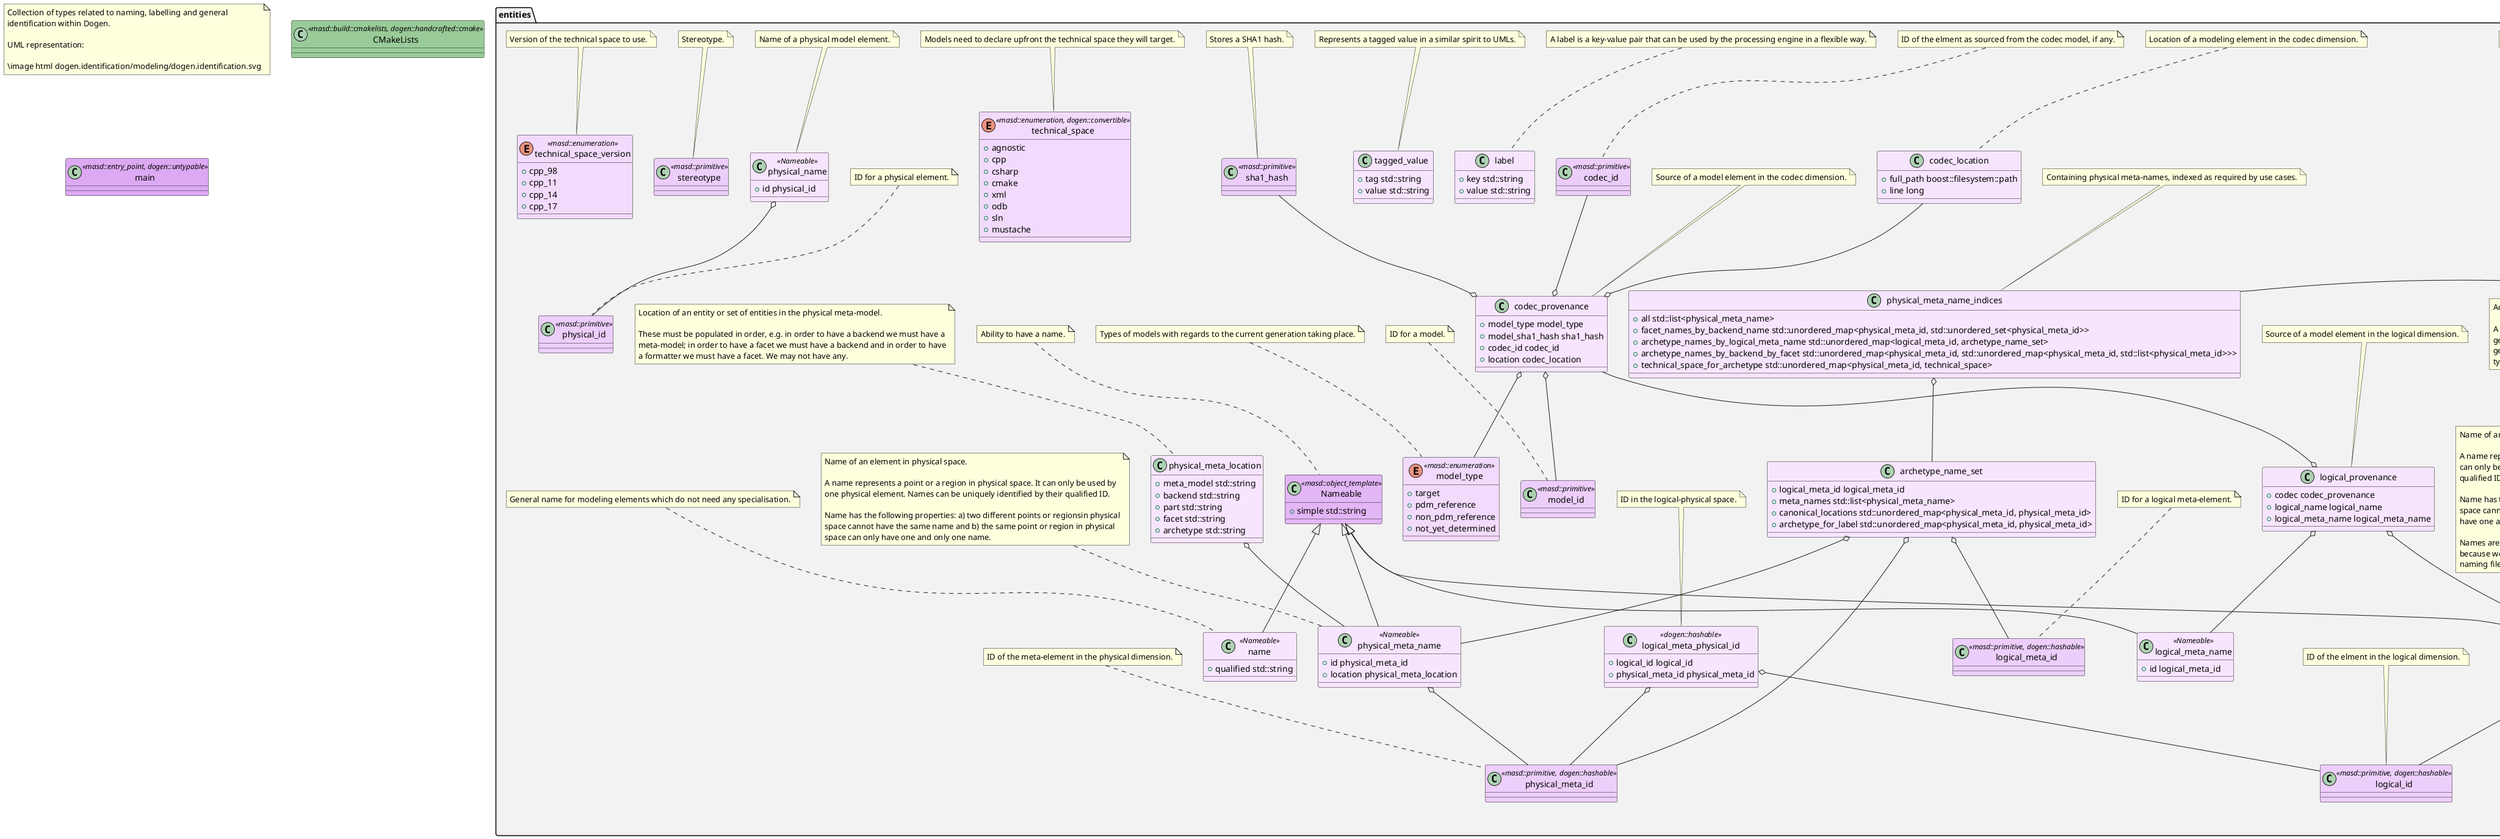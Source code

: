 @startuml
set namespaceSeparator ::
note as N1
Collection of types related to naming, labelling and general
identification within Dogen.

UML representation:

\image html dogen.identification/modeling/dogen.identification.svg
end note

namespace entities #F2F2F2 {
    note as entities_1
Stores all of the entities related to identification of Dogen elements.
    end note

    class codec_provenance #F7E5FF {
        +{field} model_type model_type
        +{field} model_sha1_hash sha1_hash
        +{field} codec_id codec_id
        +{field} location codec_location
    }

    codec_provenance o-u- codec_id
    codec_provenance o-u- sha1_hash
    codec_provenance o-u- codec_location
    codec_provenance o-- model_id
    codec_provenance o-- model_type

    note top of codec_provenance
Source of a model element in the codec dimension.
    end note

    class codec_id <<masd::primitive>> #EDCEFB {
    }

    note top of codec_id
ID of the elment as sourced from the codec model, if any.
    end note

    class sha1_hash <<masd::primitive>> #EDCEFB {
    }

    note top of sha1_hash
Stores a SHA1 hash.
    end note

    class codec_location #F7E5FF {
        +{field} full_path boost::filesystem::path
        +{field} line long
    }

    note top of codec_location
Location of a modeling element in the codec dimension.
    end note

    class model_id <<masd::primitive>> #EDCEFB {
    }

    note top of model_id
ID for a model.
    end note

    enum model_type <<masd::enumeration>> #F2DAFD {
        +{field} target
        +{field} pdm_reference
        +{field} non_pdm_reference
        +{field} not_yet_determined
    }

    note top of model_type
Types of models with regards to the current generation taking place.
    end note

    class logical_provenance #F7E5FF {
        +{field} codec codec_provenance
        +{field} logical_name logical_name
        +{field} logical_meta_name logical_meta_name
    }

    logical_provenance o-u- codec_provenance
    logical_provenance o-- logical_name
    logical_provenance o-- logical_meta_name

    note top of logical_provenance
Source of a model element in the logical dimension.
    end note

    class name <<Nameable>> #F7E5FF {
        +{field} qualified std::string
    }

    note top of name
General name for modeling elements which do not need any specialisation.
    end note

    class logical_id <<masd::primitive, dogen::hashable>> #EDCEFB {
    }

    note top of logical_id
ID of the elment in the logical dimension.
    end note

    class logical_name <<Nameable, QualifiedRepresentations, dogen::hashable>> #F7E5FF {
        +{field} id logical_id
        +{field} location logical_location
        +{field} is_container bool
    }

    logical_name o-- logical_id
    logical_name o-- logical_location

    note top of logical_name
Name of an element in logical space.

A name represents a point or a region in logical space, and this point or region
can only be used by one element. Names can be uniquely identified by their
qualified ID.

Name has the following properties: a) two different points or regions in logical
space cannot have the same name and b) the same point in logical space can only
have one and only one name.

Names are required in addition to just using the qualfied ID representation
because we use them to infer all sorts of properties for an element (namespaces,
naming files, etc).
    end note

    class logical_location <<dogen::hashable>> #F7E5FF {
        +{field} external_modules std::list<std::string>
        +{field} model_modules std::list<std::string>
        +{field} internal_modules std::list<std::string>
        +{field} element std::string
    }

    note top of logical_location
Identifies a hierarchy of containment within the logical space.
    end note

    class logical_name_tree <<QualifiedRepresentations>> #F7E5FF {
        +{field} current logical_name
        +{field} children std::list<logical_name_tree>
        +{field} are_children_opaque bool
        +{field} is_circular_dependency bool
        +{field} is_current_simple_type bool
        +{field} is_floating_point bool
    }

    logical_name_tree o-- logical_name

    note top of logical_name_tree
Adds support for name composition as a tree-like structure.

A logical name tree has the responsibility of representing an instantiation of a
generic type with all of its type parameters, which themselves can also be
generic types and so on. It may also represent the simpler case of a non-generic
type, in which case only the parent name is populated and there are no children.
    end note

    class physical_meta_id <<masd::primitive, dogen::hashable>> #EDCEFB {
    }

    note top of physical_meta_id
ID of the meta-element in the physical dimension.
    end note

    class logical_meta_id <<masd::primitive, dogen::hashable>> #EDCEFB {
    }

    note top of logical_meta_id
ID for a logical meta-element.
    end note

    class logical_meta_physical_id <<dogen::hashable>> #F7E5FF {
        +{field} logical_id logical_id
        +{field} physical_meta_id physical_meta_id
    }

    logical_meta_physical_id o-- logical_id
    logical_meta_physical_id o-- physical_meta_id

    note top of logical_meta_physical_id
ID in the logical-physical space.
    end note

    class physical_meta_name <<Nameable>> #F7E5FF {
        +{field} id physical_meta_id
        +{field} location physical_meta_location
    }

    physical_meta_name o-- physical_meta_id

    note top of physical_meta_name
Name of an element in physical space.

A name represents a point or a region in physical space. It can only be used by
one physical element. Names can be uniquely identified by their qualified ID.

Name has the following properties: a) two different points or regionsin physical
space cannot have the same name and b) the same point or region in physical
space can only have one and only one name.
    end note

    class physical_meta_location #F7E5FF {
        +{field} meta_model std::string
        +{field} backend std::string
        +{field} part std::string
        +{field} facet std::string
        +{field} archetype std::string
    }

    physical_meta_location o-- physical_meta_name

    note top of physical_meta_location
Location of an entity or set of entities in the physical meta-model.

These must be populated in order, e.g. in order to have a backend we must have a
meta-model; in order to have a facet we must have a backend and in order to have
a formatter we must have a facet. We may not have any.
    end note

    class archetype_name_set #F7E5FF {
        +{field} logical_meta_id logical_meta_id
        +{field} meta_names std::list<physical_meta_name>
        +{field} canonical_locations std::unordered_map<physical_meta_id, physical_meta_id>
        +{field} archetype_for_label std::unordered_map<physical_meta_id, physical_meta_id>
    }

    archetype_name_set o-- physical_meta_name
    archetype_name_set o-- physical_meta_id
    archetype_name_set o-- logical_meta_id

    class physical_meta_name_indices #F7E5FF {
        +{field} all std::list<physical_meta_name>
        +{field} facet_names_by_backend_name std::unordered_map<physical_meta_id, std::unordered_set<physical_meta_id>>
        +{field} archetype_names_by_logical_meta_name std::unordered_map<logical_meta_id, archetype_name_set>
        +{field} archetype_names_by_backend_by_facet std::unordered_map<physical_meta_id, std::unordered_map<physical_meta_id, std::list<physical_meta_id>>>
        +{field} technical_space_for_archetype std::unordered_map<physical_meta_id, technical_space>
    }

    physical_meta_name_indices o-- archetype_name_set

    note top of physical_meta_name_indices
Containing physical meta-names, indexed as required by use cases.
    end note

    class physical_name <<Nameable>> #F7E5FF {
        +{field} id physical_id
    }

    physical_name o-- physical_id

    note top of physical_name
Name of a physical model element.
    end note

    class label #F7E5FF {
        +{field} key std::string
        +{field} value std::string
    }

    note top of label
A label is a key-value pair that can be used by the processing engine in a flexible way.
    end note

    class tagged_value #F7E5FF {
        +{field} tag std::string
        +{field} value std::string
    }

    note top of tagged_value
Represents a tagged value in a similar spirit to UMLs.
    end note

    class qualified_representations <<dogen::hashable>> #F7E5FF {
        +{field} dot std::string
        +{field} colon std::string
        +{field} identifiable std::string
    }

    note top of qualified_representations
All available qualified representations of a name.
    end note

    class logical_meta_name <<Nameable>> #F7E5FF {
        +{field} id logical_meta_id
    }

    enum technical_space <<masd::enumeration, dogen::convertible>> #F2DAFD {
        +{field} agnostic
        +{field} cpp
        +{field} csharp
        +{field} cmake
        +{field} xml
        +{field} odb
        +{field} sln
        +{field} mustache
    }

    note top of technical_space
Models need to declare upfront the technical space they will target.
    end note

    class Nameable <<masd::object_template>> #E3B6F6 {
        +{field} simple std::string
    }

    Nameable <|-- name
    Nameable <|-- logical_meta_name
    Nameable <|-- physical_meta_name
    Nameable <|-- logical_name

    note top of Nameable
Ability to have a name.
    end note

    class QualifiedRepresentations <<masd::object_template>> #E3B6F6 {
        +{field} qualified qualified_representations
    }

    QualifiedRepresentations o-u- qualified_representations
    QualifiedRepresentations <|-- logical_name
    QualifiedRepresentations <|-- logical_name_tree

    note top of QualifiedRepresentations
Name with multiple qualified representations.
    end note

    class physical_id <<masd::primitive>> #EDCEFB {
    }

    note top of physical_id
ID for a physical element.
    end note

    class stereotype <<masd::primitive>> #EDCEFB {
    }

    note top of stereotype
Stereotype.
    end note

    enum technical_space_version <<masd::enumeration>> #F2DAFD {
        +{field} cpp_98
        +{field} cpp_11
        +{field} cpp_14
        +{field} cpp_17
    }

    note top of technical_space_version
Version of the technical space to use.
    end note

}

namespace helpers #F2F2F2 {
    note as helpers_1
Assorted helpers used to construct domain entities.
    end note

    class logical_name_factory <<dogen::handcrafted::typeable>> #FFFACD {
    }

    logical_name_factory o-- logical_name_builder: builds names using
    logical_name_factory o-- entities::logical_name: builds

    class logical_name_builder <<dogen::handcrafted::typeable>> #FFFACD {
        +{field} name entities::logical_name
    }

    logical_name_builder o-- entities::logical_name: builds
    logical_name_builder o-- building_error: throws
    logical_name_builder o-- logical_location_builder: builds locations using
    logical_name_builder o-- qualified_representations_builder

    class building_error <<masd::exception>> #E8C2F8 {
    }

    note top of building_error
An error occurred whilst building.
    end note

    class logical_location_builder <<dogen::handcrafted::typeable>> #FFFACD {
        +{field} location entities::logical_location
    }

    class qualified_representations_builder <<dogen::handcrafted::typeable>> #FFFACD {
        +{field} dot_printer pretty_printer
        +{field} colon_printer pretty_printer
    }

    qualified_representations_builder o-- pretty_printer: creates representations using

    class pretty_printer <<dogen::handcrafted::typeable>> #FFFACD {
    }

    pretty_printer o-- printing_error: throws
    pretty_printer o-- separators: separates elements according to

    class printing_error <<masd::exception>> #E8C2F8 {
    }

    note top of printing_error
An error occurred whilst pretty printing.
    end note

    enum separators <<masd::enumeration>> #F2DAFD {
        +{field} angle_brackets
        +{field} double_colons
        +{field} dots
    }

    note top of separators
Available separators to be used by the pretty printer.
    end note

    class logical_name_flattener <<dogen::handcrafted::typeable>> #FFFACD {
    }

    logical_name_flattener o-- flattening_error: throws

    class flattening_error <<masd::exception>> #E8C2F8 {
    }

    note top of flattening_error
An error occurred whilst flattening a name.
    end note

    class physical_meta_name_builder <<dogen::handcrafted::typeable>> #FFFACD {
    }

    physical_meta_name_builder o-- physical_meta_id_builder
    physical_meta_name_builder o-- physical_meta_name_factory
    physical_meta_name_builder o-u- physical_meta_name_validator

    class physical_meta_id_builder <<dogen::handcrafted::typeable>> #FFFACD {
    }

    class physical_meta_name_factory <<dogen::handcrafted::typeable>> #FFFACD {
    }

    class physical_meta_name_validator <<dogen::handcrafted::typeable>> #FFFACD {
    }

    physical_meta_name_validator o-u- validation_error: throws

    class validation_error <<masd::exception>> #E8C2F8 {
    }

    note top of validation_error
An error occurred during validation.
    end note

    class identifiable_factory <<dogen::handcrafted::typeable>> #FFFACD {
    }

    class logical_name_tree_builder <<dogen::handcrafted::typeable>> #FFFACD {
        +{field} names std::list<std::string>
        +{field} root boost::shared_ptr<node>
        +{field} current boost::shared_ptr<node>
    }

    logical_name_tree_builder o-- legacy_logical_name_tree_parser: converts strings into names
    logical_name_tree_builder o-- new_logical_name_tree_parser

    class legacy_logical_name_tree_parser <<dogen::handcrafted::typeable>> #FFFACD {
    }

    legacy_logical_name_tree_parser o-- node
    legacy_logical_name_tree_parser o-- parsing_error: throws

    class new_logical_name_tree_parser <<dogen::handcrafted::typeable>> #FFFACD {
    }

    new_logical_name_tree_parser o-- node
    new_logical_name_tree_parser o-- parsing_error: throws

    class node <<dogen::handcrafted::typeable>> #FFFACD {
        +{field} parent boost::weak_ptr<node>
        +{field} data entities::logical_name
        +{field} children std::list<boost::shared_ptr<node>>
    }

    note top of node
Node in a tree of logical names.

Temporary data structure used to build trees of logical names.
    end note

    class parsing_error <<masd::exception>> #E8C2F8 {
    }

    note top of parsing_error
A fatal error has occurred while parsing.
    end note

    class physical_id_factory <<dogen::handcrafted::typeable>> #FFFACD {
    }

    class meta_name_index_builder <<dogen::handcrafted::typeable>> #FFFACD {
    }

    meta_name_index_builder o-- entities::physical_meta_name_indices

    class logical_meta_name_factory <<dogen::handcrafted::typeable>> #FFFACD {
    }

}

class CMakeLists <<masd::build::cmakelists, dogen::handcrafted::cmake>> #99CB99 {
}

class main <<masd::entry_point, dogen::untypable>> #DDA9F3 {
}

@enduml
